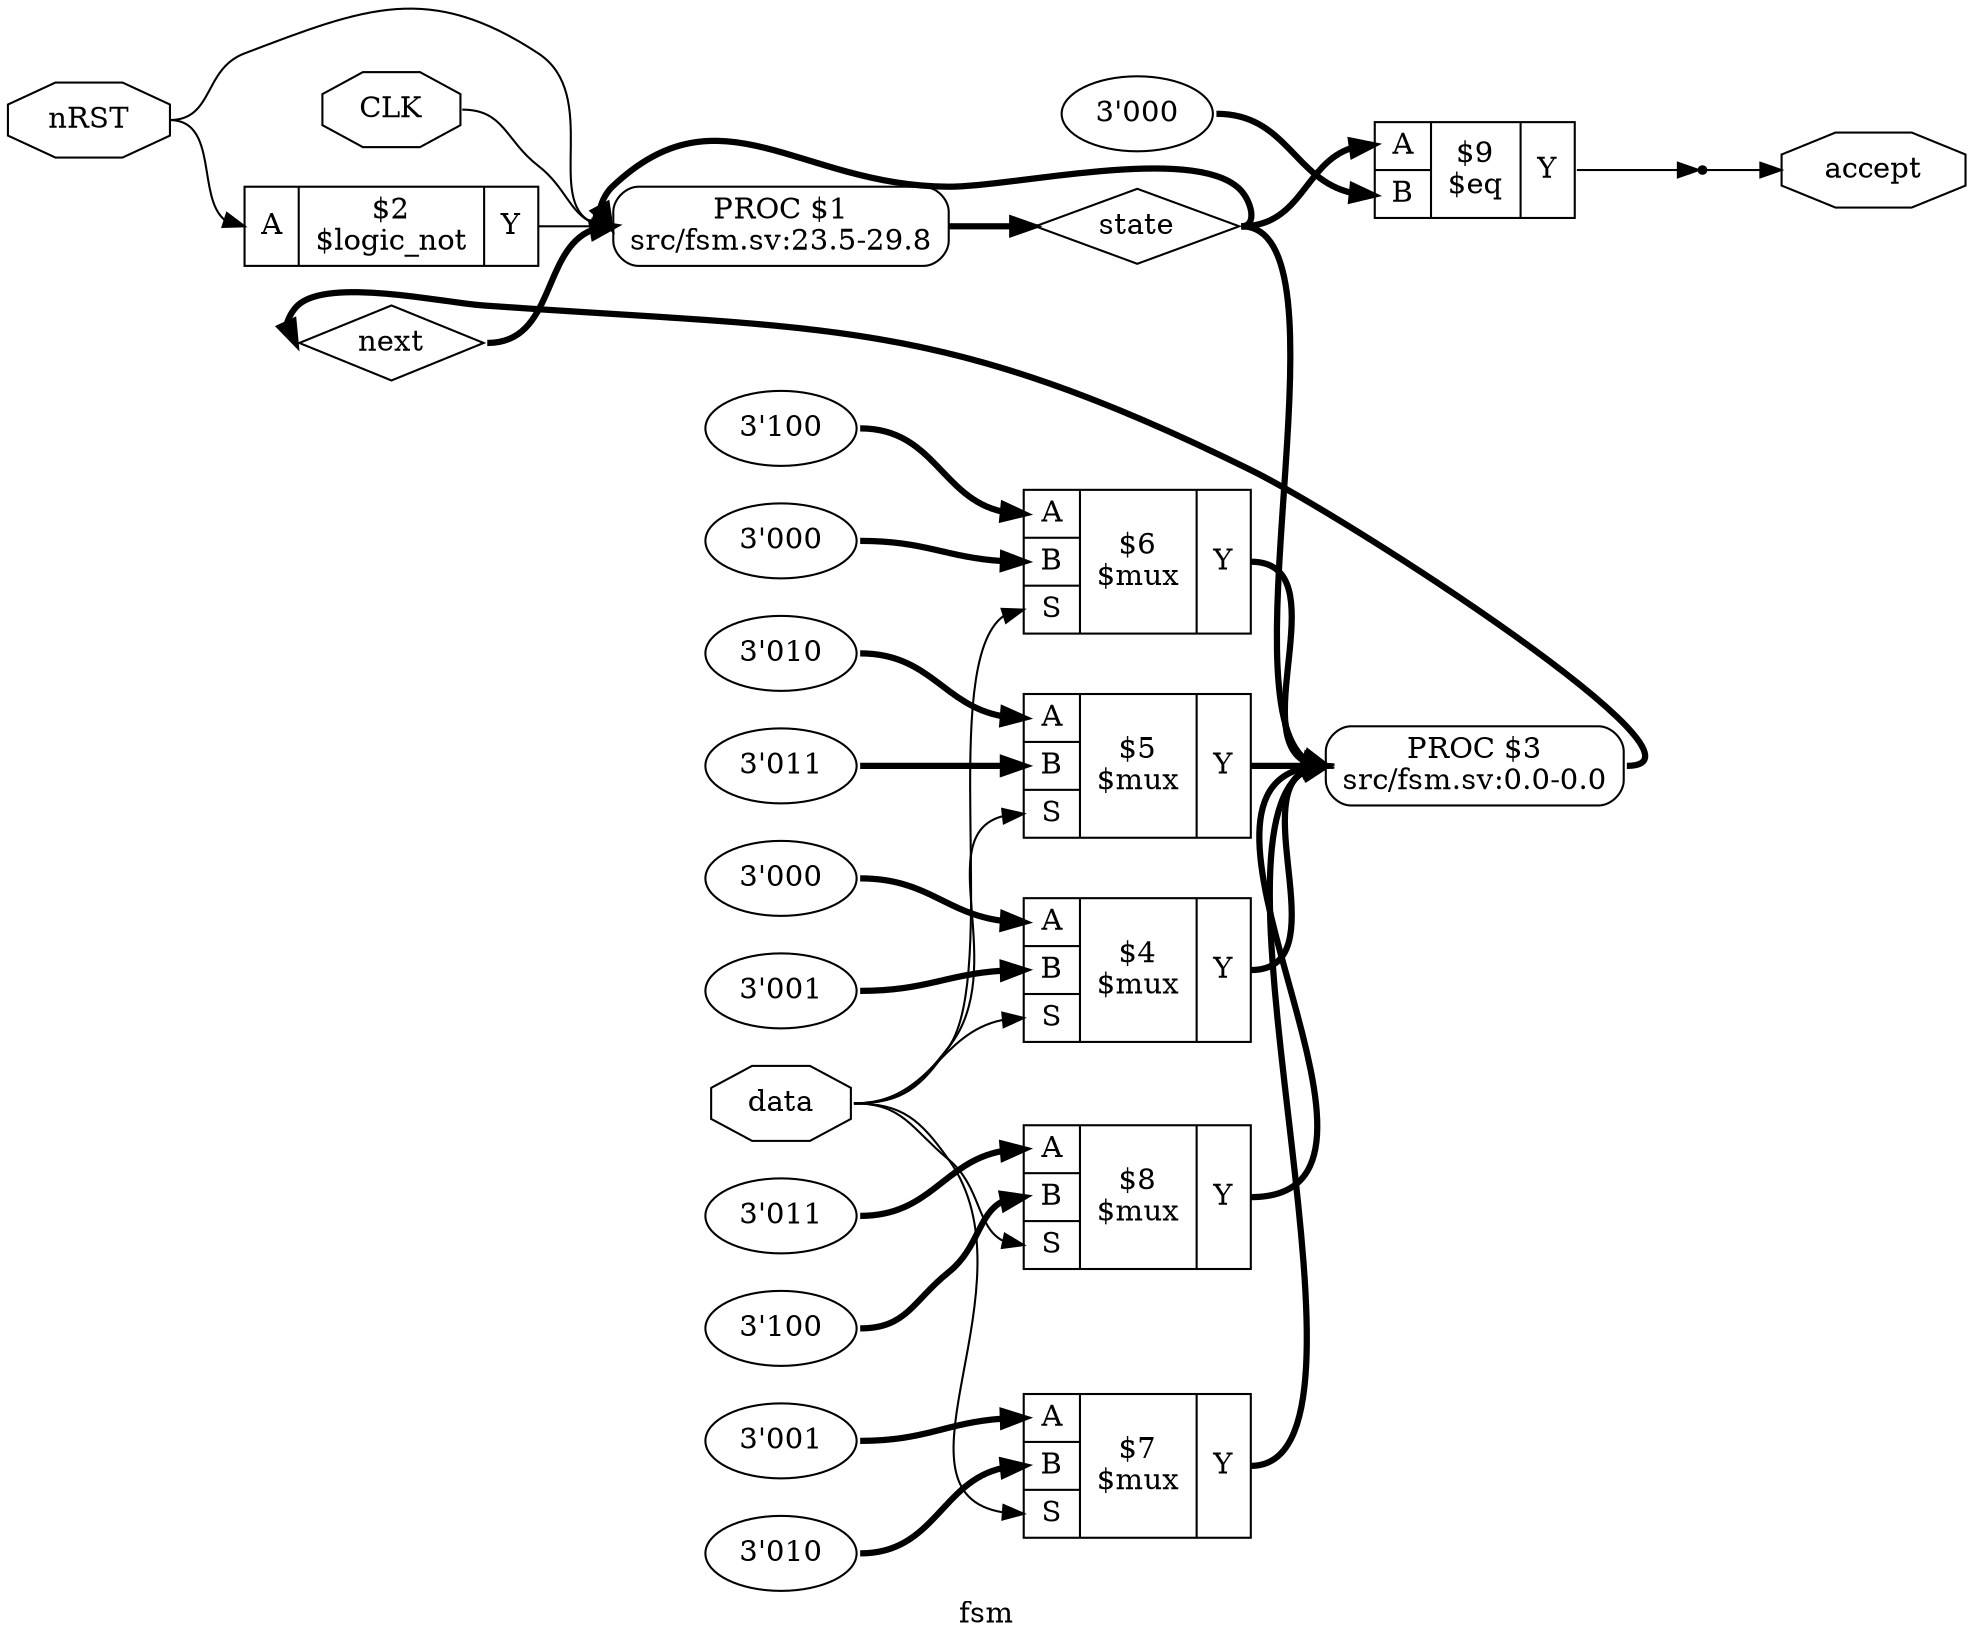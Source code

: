 digraph "fsm" {
label="fsm";
rankdir="LR";
remincross=true;
n11 [ shape=diamond, label="next", color="black", fontcolor="black"];
n12 [ shape=diamond, label="state", color="black", fontcolor="black"];
n13 [ shape=octagon, label="accept", color="black", fontcolor="black"];
n14 [ shape=octagon, label="data", color="black", fontcolor="black"];
n15 [ shape=octagon, label="nRST", color="black", fontcolor="black"];
n16 [ shape=octagon, label="CLK", color="black", fontcolor="black"];
v0 [ label="3'000" ];
c20 [ shape=record, label="{{<p17> A|<p18> B}|$9\n$eq|{<p19> Y}}",  ];
v1 [ label="3'100" ];
v2 [ label="3'011" ];
c22 [ shape=record, label="{{<p17> A|<p18> B|<p21> S}|$8\n$mux|{<p19> Y}}",  ];
v3 [ label="3'010" ];
v4 [ label="3'001" ];
c23 [ shape=record, label="{{<p17> A|<p18> B|<p21> S}|$7\n$mux|{<p19> Y}}",  ];
v5 [ label="3'000" ];
v6 [ label="3'100" ];
c24 [ shape=record, label="{{<p17> A|<p18> B|<p21> S}|$6\n$mux|{<p19> Y}}",  ];
v7 [ label="3'011" ];
v8 [ label="3'010" ];
c25 [ shape=record, label="{{<p17> A|<p18> B|<p21> S}|$5\n$mux|{<p19> Y}}",  ];
v9 [ label="3'001" ];
v10 [ label="3'000" ];
c26 [ shape=record, label="{{<p17> A|<p18> B|<p21> S}|$4\n$mux|{<p19> Y}}",  ];
c27 [ shape=record, label="{{<p17> A}|$2\n$logic_not|{<p19> Y}}",  ];
p11 [shape=box, style=rounded, label="PROC $3\nsrc/fsm.sv:0.0-0.0", ];
p12 [shape=box, style=rounded, label="PROC $1\nsrc/fsm.sv:23.5-29.8", ];
x13 [shape=point, ];
c20:p19:e -> x13:w [color="black", fontcolor="black", label=""];
p11:e -> n11:w [color="black", fontcolor="black", style="setlinewidth(3)", label=""];
n11:e -> p12:w [color="black", fontcolor="black", style="setlinewidth(3)", label=""];
p12:e -> n12:w [color="black", fontcolor="black", style="setlinewidth(3)", label=""];
n12:e -> c20:p17:w [color="black", fontcolor="black", style="setlinewidth(3)", label=""];
n12:e -> p11:w [color="black", fontcolor="black", style="setlinewidth(3)", label=""];
n12:e -> p12:w [color="black", fontcolor="black", style="setlinewidth(3)", label=""];
x13:e -> n13:w [color="black", fontcolor="black", label=""];
n14:e -> c22:p21:w [color="black", fontcolor="black", label=""];
n14:e -> c23:p21:w [color="black", fontcolor="black", label=""];
n14:e -> c24:p21:w [color="black", fontcolor="black", label=""];
n14:e -> c25:p21:w [color="black", fontcolor="black", label=""];
n14:e -> c26:p21:w [color="black", fontcolor="black", label=""];
n15:e -> c27:p17:w [color="black", fontcolor="black", label=""];
n15:e -> p12:w [color="black", fontcolor="black", label=""];
n16:e -> p12:w [color="black", fontcolor="black", label=""];
c22:p19:e -> p11:w [color="black", fontcolor="black", style="setlinewidth(3)", label=""];
c23:p19:e -> p11:w [color="black", fontcolor="black", style="setlinewidth(3)", label=""];
c24:p19:e -> p11:w [color="black", fontcolor="black", style="setlinewidth(3)", label=""];
c25:p19:e -> p11:w [color="black", fontcolor="black", style="setlinewidth(3)", label=""];
c26:p19:e -> p11:w [color="black", fontcolor="black", style="setlinewidth(3)", label=""];
c27:p19:e -> p12:w [color="black", fontcolor="black", label=""];
v0:e -> c20:p18:w [color="black", fontcolor="black", style="setlinewidth(3)", label=""];
v1:e -> c22:p18:w [color="black", fontcolor="black", style="setlinewidth(3)", label=""];
v10:e -> c26:p17:w [color="black", fontcolor="black", style="setlinewidth(3)", label=""];
v2:e -> c22:p17:w [color="black", fontcolor="black", style="setlinewidth(3)", label=""];
v3:e -> c23:p18:w [color="black", fontcolor="black", style="setlinewidth(3)", label=""];
v4:e -> c23:p17:w [color="black", fontcolor="black", style="setlinewidth(3)", label=""];
v5:e -> c24:p18:w [color="black", fontcolor="black", style="setlinewidth(3)", label=""];
v6:e -> c24:p17:w [color="black", fontcolor="black", style="setlinewidth(3)", label=""];
v7:e -> c25:p18:w [color="black", fontcolor="black", style="setlinewidth(3)", label=""];
v8:e -> c25:p17:w [color="black", fontcolor="black", style="setlinewidth(3)", label=""];
v9:e -> c26:p18:w [color="black", fontcolor="black", style="setlinewidth(3)", label=""];
}
